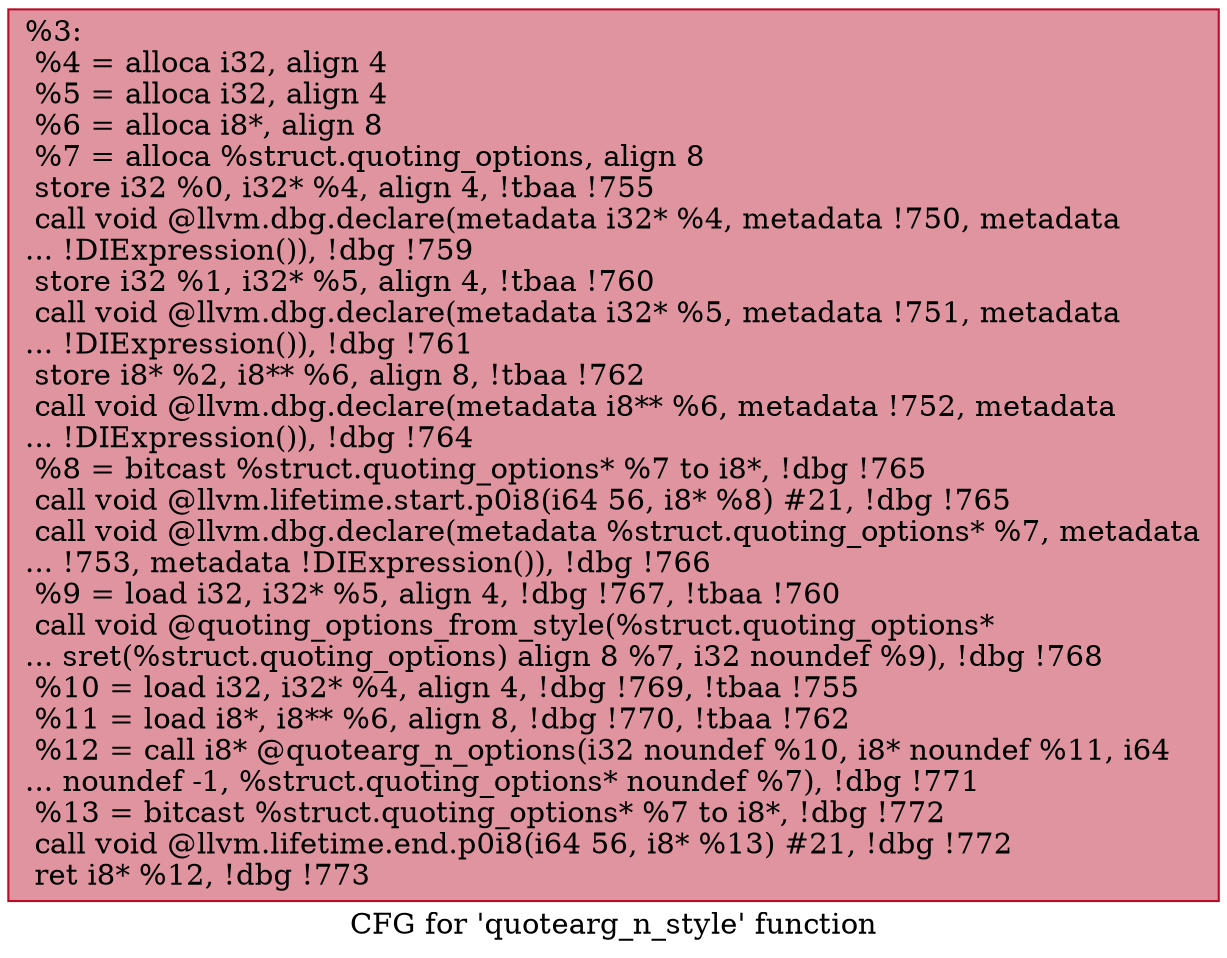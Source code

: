 digraph "CFG for 'quotearg_n_style' function" {
	label="CFG for 'quotearg_n_style' function";

	Node0x18e92c0 [shape=record,color="#b70d28ff", style=filled, fillcolor="#b70d2870",label="{%3:\l  %4 = alloca i32, align 4\l  %5 = alloca i32, align 4\l  %6 = alloca i8*, align 8\l  %7 = alloca %struct.quoting_options, align 8\l  store i32 %0, i32* %4, align 4, !tbaa !755\l  call void @llvm.dbg.declare(metadata i32* %4, metadata !750, metadata\l... !DIExpression()), !dbg !759\l  store i32 %1, i32* %5, align 4, !tbaa !760\l  call void @llvm.dbg.declare(metadata i32* %5, metadata !751, metadata\l... !DIExpression()), !dbg !761\l  store i8* %2, i8** %6, align 8, !tbaa !762\l  call void @llvm.dbg.declare(metadata i8** %6, metadata !752, metadata\l... !DIExpression()), !dbg !764\l  %8 = bitcast %struct.quoting_options* %7 to i8*, !dbg !765\l  call void @llvm.lifetime.start.p0i8(i64 56, i8* %8) #21, !dbg !765\l  call void @llvm.dbg.declare(metadata %struct.quoting_options* %7, metadata\l... !753, metadata !DIExpression()), !dbg !766\l  %9 = load i32, i32* %5, align 4, !dbg !767, !tbaa !760\l  call void @quoting_options_from_style(%struct.quoting_options*\l... sret(%struct.quoting_options) align 8 %7, i32 noundef %9), !dbg !768\l  %10 = load i32, i32* %4, align 4, !dbg !769, !tbaa !755\l  %11 = load i8*, i8** %6, align 8, !dbg !770, !tbaa !762\l  %12 = call i8* @quotearg_n_options(i32 noundef %10, i8* noundef %11, i64\l... noundef -1, %struct.quoting_options* noundef %7), !dbg !771\l  %13 = bitcast %struct.quoting_options* %7 to i8*, !dbg !772\l  call void @llvm.lifetime.end.p0i8(i64 56, i8* %13) #21, !dbg !772\l  ret i8* %12, !dbg !773\l}"];
}
